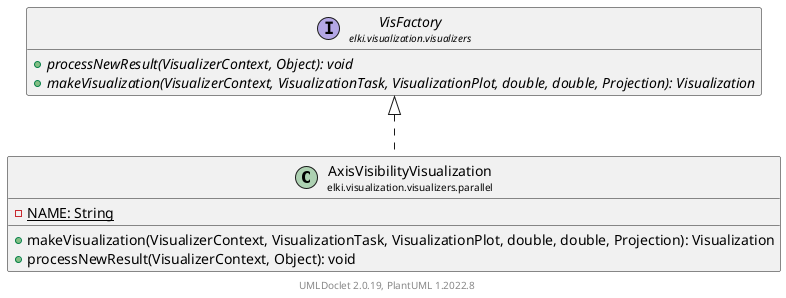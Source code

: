@startuml
    remove .*\.(Instance|Par|Parameterizer|Factory)$
    set namespaceSeparator none
    hide empty fields
    hide empty methods

    class "<size:14>AxisVisibilityVisualization\n<size:10>elki.visualization.visualizers.parallel" as elki.visualization.visualizers.parallel.AxisVisibilityVisualization [[AxisVisibilityVisualization.html]] {
        {static} -NAME: String
        +makeVisualization(VisualizerContext, VisualizationTask, VisualizationPlot, double, double, Projection): Visualization
        +processNewResult(VisualizerContext, Object): void
    }

    interface "<size:14>VisFactory\n<size:10>elki.visualization.visualizers" as elki.visualization.visualizers.VisFactory [[../VisFactory.html]] {
        {abstract} +processNewResult(VisualizerContext, Object): void
        {abstract} +makeVisualization(VisualizerContext, VisualizationTask, VisualizationPlot, double, double, Projection): Visualization
    }
    class "<size:14>AxisVisibilityVisualization.Instance\n<size:10>elki.visualization.visualizers.parallel" as elki.visualization.visualizers.parallel.AxisVisibilityVisualization.Instance [[AxisVisibilityVisualization.Instance.html]]

    elki.visualization.visualizers.VisFactory <|.. elki.visualization.visualizers.parallel.AxisVisibilityVisualization
    elki.visualization.visualizers.parallel.AxisVisibilityVisualization +-- elki.visualization.visualizers.parallel.AxisVisibilityVisualization.Instance

    center footer UMLDoclet 2.0.19, PlantUML 1.2022.8
@enduml
